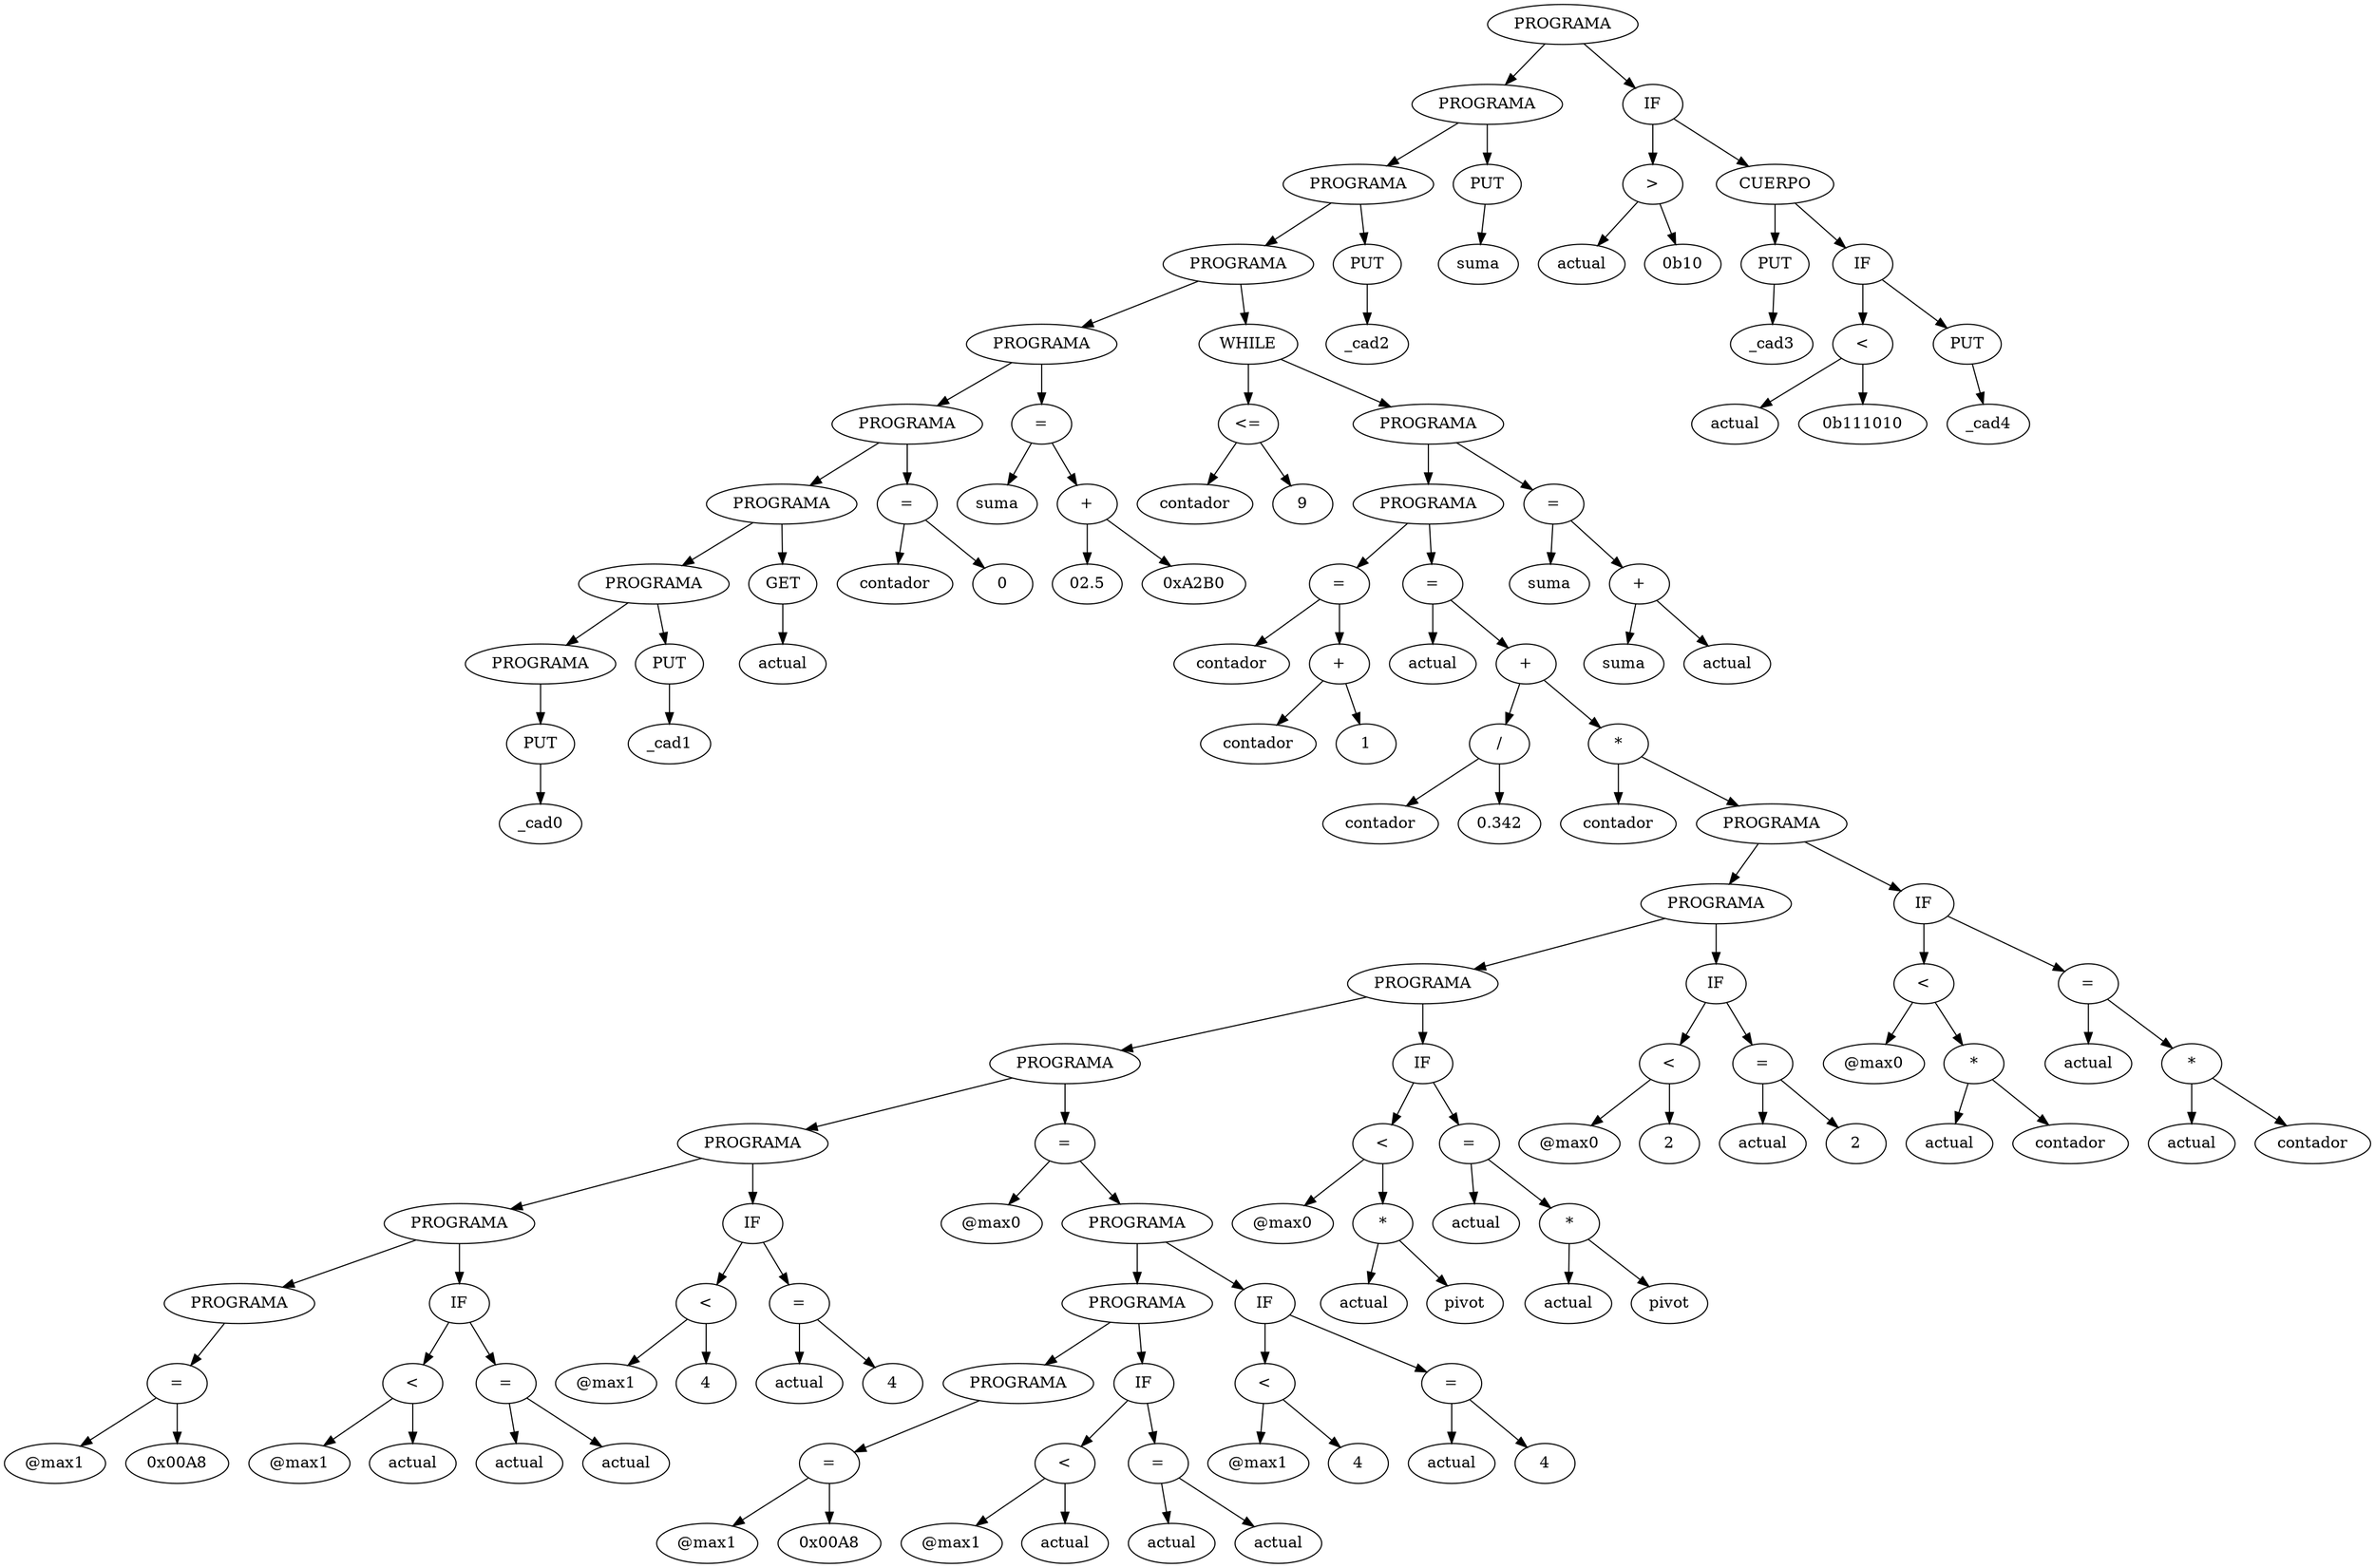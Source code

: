 digraph tree {
 1 [label="PROGRAMA"];
 1 -> 2;
 2 [label="PROGRAMA"];
 2 -> 4;
 4 [label="PROGRAMA"];
 4 -> 8;
 8 [label="PROGRAMA"];
 8 -> 16;
 16 [label="PROGRAMA"];
 16 -> 32;
 32 [label="PROGRAMA"];
 32 -> 64;
 64 [label="PROGRAMA"];
 64 -> 128;
 128 [label="PROGRAMA"];
 128 -> 256;
 256 [label="PROGRAMA"];
 256 -> 513;
 513 [label="PUT"];
 513 -> 1026;
 1026 [label="_cad0"];
 128 -> 257;
 257 [label="PUT"];
 257 -> 514;
 514 [label="_cad1"];
 64 -> 129;
 129 [label="GET"];
 129 -> 258;
 258 [label="actual"];
 32 -> 65;
 65 [label="="];
 65 -> 130;
 130 [label="contador"];
 65 -> 131;
 131 [label="0"];
 16 -> 33;
 33 [label="="];
 33 -> 66;
 66 [label="suma"];
 33 -> 67;
 67 [label="+"];
 67 -> 134;
 134 [label="02.5"];
 67 -> 135;
 135 [label="0xA2B0"];
 8 -> 17;
 17 [label="WHILE"];
 17 -> 34;
 34 [label="<="];
 34 -> 68;
 68 [label="contador"];
 34 -> 69;
 69 [label="9"];
 17 -> 35;
 35 [label="PROGRAMA"];
 35 -> 70;
 70 [label="PROGRAMA"];
 70 -> 140;
 140 [label="="];
 140 -> 280;
 280 [label="contador"];
 140 -> 281;
 281 [label="+"];
 281 -> 562;
 562 [label="contador"];
 281 -> 563;
 563 [label="1"];
 70 -> 141;
 141 [label="="];
 141 -> 282;
 282 [label="actual"];
 141 -> 283;
 283 [label="+"];
 283 -> 566;
 566 [label="/"];
 566 -> 1132;
 1132 [label="contador"];
 566 -> 1133;
 1133 [label="0.342"];
 283 -> 567;
 567 [label="*"];
 567 -> 1134;
 1134 [label="contador"];
 567 -> 1135;
 1135 [label="PROGRAMA"];
 1135 -> 2270;
 2270 [label="PROGRAMA"];
 2270 -> 4540;
 4540 [label="PROGRAMA"];
 4540 -> 9080;
 9080 [label="PROGRAMA"];
 9080 -> 18160;
 18160 [label="PROGRAMA"];
 18160 -> 36320;
 36320 [label="PROGRAMA"];
 36320 -> 72640;
 72640 [label="PROGRAMA"];
 72640 -> 145281;
 145281 [label="="];
 145281 -> 290562;
 290562 [label="@max1"];
 145281 -> 290563;
 290563 [label="0x00A8"];
 36320 -> 72641;
 72641 [label="IF"];
 72641 -> 145282;
 145282 [label="<"];
 145282 -> 290564;
 290564 [label="@max1"];
 145282 -> 290565;
 290565 [label="actual"];
 72641 -> 145283;
 145283 [label="="];
 145283 -> 290566;
 290566 [label="actual"];
 145283 -> 290567;
 290567 [label="actual"];
 18160 -> 36321;
 36321 [label="IF"];
 36321 -> 72642;
 72642 [label="<"];
 72642 -> 145284;
 145284 [label="@max1"];
 72642 -> 145285;
 145285 [label="4"];
 36321 -> 72643;
 72643 [label="="];
 72643 -> 145286;
 145286 [label="actual"];
 72643 -> 145287;
 145287 [label="4"];
 9080 -> 18161;
 18161 [label="="];
 18161 -> 36322;
 36322 [label="@max0"];
 18161 -> 36323;
 36323 [label="PROGRAMA"];
 36323 -> 72646;
 72646 [label="PROGRAMA"];
 72646 -> 145292;
 145292 [label="PROGRAMA"];
 145292 -> 290585;
 290585 [label="="];
 290585 -> 581170;
 581170 [label="@max1"];
 290585 -> 581171;
 581171 [label="0x00A8"];
 72646 -> 145293;
 145293 [label="IF"];
 145293 -> 290586;
 290586 [label="<"];
 290586 -> 581172;
 581172 [label="@max1"];
 290586 -> 581173;
 581173 [label="actual"];
 145293 -> 290587;
 290587 [label="="];
 290587 -> 581174;
 581174 [label="actual"];
 290587 -> 581175;
 581175 [label="actual"];
 36323 -> 72647;
 72647 [label="IF"];
 72647 -> 145294;
 145294 [label="<"];
 145294 -> 290588;
 290588 [label="@max1"];
 145294 -> 290589;
 290589 [label="4"];
 72647 -> 145295;
 145295 [label="="];
 145295 -> 290590;
 290590 [label="actual"];
 145295 -> 290591;
 290591 [label="4"];
 4540 -> 9081;
 9081 [label="IF"];
 9081 -> 18162;
 18162 [label="<"];
 18162 -> 36324;
 36324 [label="@max0"];
 18162 -> 36325;
 36325 [label="*"];
 36325 -> 72650;
 72650 [label="actual"];
 36325 -> 72651;
 72651 [label="pivot"];
 9081 -> 18163;
 18163 [label="="];
 18163 -> 36326;
 36326 [label="actual"];
 18163 -> 36327;
 36327 [label="*"];
 36327 -> 72654;
 72654 [label="actual"];
 36327 -> 72655;
 72655 [label="pivot"];
 2270 -> 4541;
 4541 [label="IF"];
 4541 -> 9082;
 9082 [label="<"];
 9082 -> 18164;
 18164 [label="@max0"];
 9082 -> 18165;
 18165 [label="2"];
 4541 -> 9083;
 9083 [label="="];
 9083 -> 18166;
 18166 [label="actual"];
 9083 -> 18167;
 18167 [label="2"];
 1135 -> 2271;
 2271 [label="IF"];
 2271 -> 4542;
 4542 [label="<"];
 4542 -> 9084;
 9084 [label="@max0"];
 4542 -> 9085;
 9085 [label="*"];
 9085 -> 18170;
 18170 [label="actual"];
 9085 -> 18171;
 18171 [label="contador"];
 2271 -> 4543;
 4543 [label="="];
 4543 -> 9086;
 9086 [label="actual"];
 4543 -> 9087;
 9087 [label="*"];
 9087 -> 18174;
 18174 [label="actual"];
 9087 -> 18175;
 18175 [label="contador"];
 35 -> 71;
 71 [label="="];
 71 -> 142;
 142 [label="suma"];
 71 -> 143;
 143 [label="+"];
 143 -> 286;
 286 [label="suma"];
 143 -> 287;
 287 [label="actual"];
 4 -> 9;
 9 [label="PUT"];
 9 -> 18;
 18 [label="_cad2"];
 2 -> 5;
 5 [label="PUT"];
 5 -> 10;
 10 [label="suma"];
 1 -> 3;
 3 [label="IF"];
 3 -> 6;
 6 [label=">"];
 6 -> 12;
 12 [label="actual"];
 6 -> 13;
 13 [label="0b10"];
 3 -> 7;
 7 [label="CUERPO"];
 7 -> 14;
 14 [label="PUT"];
 14 -> 28;
 28 [label="_cad3"];
 7 -> 15;
 15 [label="IF"];
 15 -> 30;
 30 [label="<"];
 30 -> 60;
 60 [label="actual"];
 30 -> 61;
 61 [label="0b111010"];
 15 -> 31;
 31 [label="PUT"];
 31 -> 62;
 62 [label="_cad4"];
}
